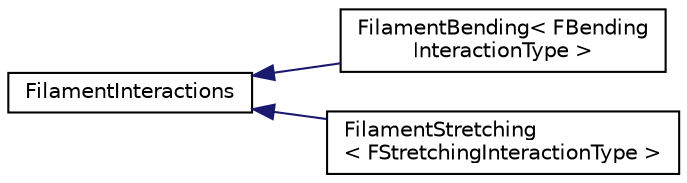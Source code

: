 digraph "Graphical Class Hierarchy"
{
 // INTERACTIVE_SVG=YES
  edge [fontname="Helvetica",fontsize="10",labelfontname="Helvetica",labelfontsize="10"];
  node [fontname="Helvetica",fontsize="10",shape=record];
  rankdir="LR";
  Node0 [label="FilamentInteractions",height=0.2,width=0.4,color="black", fillcolor="white", style="filled",URL="$classFilamentInteractions.html",tooltip="Represents an internal Filament interaction. "];
  Node0 -> Node1 [dir="back",color="midnightblue",fontsize="10",style="solid",fontname="Helvetica"];
  Node1 [label="FilamentBending\< FBending\lInteractionType \>",height=0.2,width=0.4,color="black", fillcolor="white", style="filled",URL="$classFilamentBending.html",tooltip="Represents a Filament bending interaction. "];
  Node0 -> Node2 [dir="back",color="midnightblue",fontsize="10",style="solid",fontname="Helvetica"];
  Node2 [label="FilamentStretching\l\< FStretchingInteractionType \>",height=0.2,width=0.4,color="black", fillcolor="white", style="filled",URL="$classFilamentStretching.html",tooltip="Represents a Filament stretching interaction. "];
}
